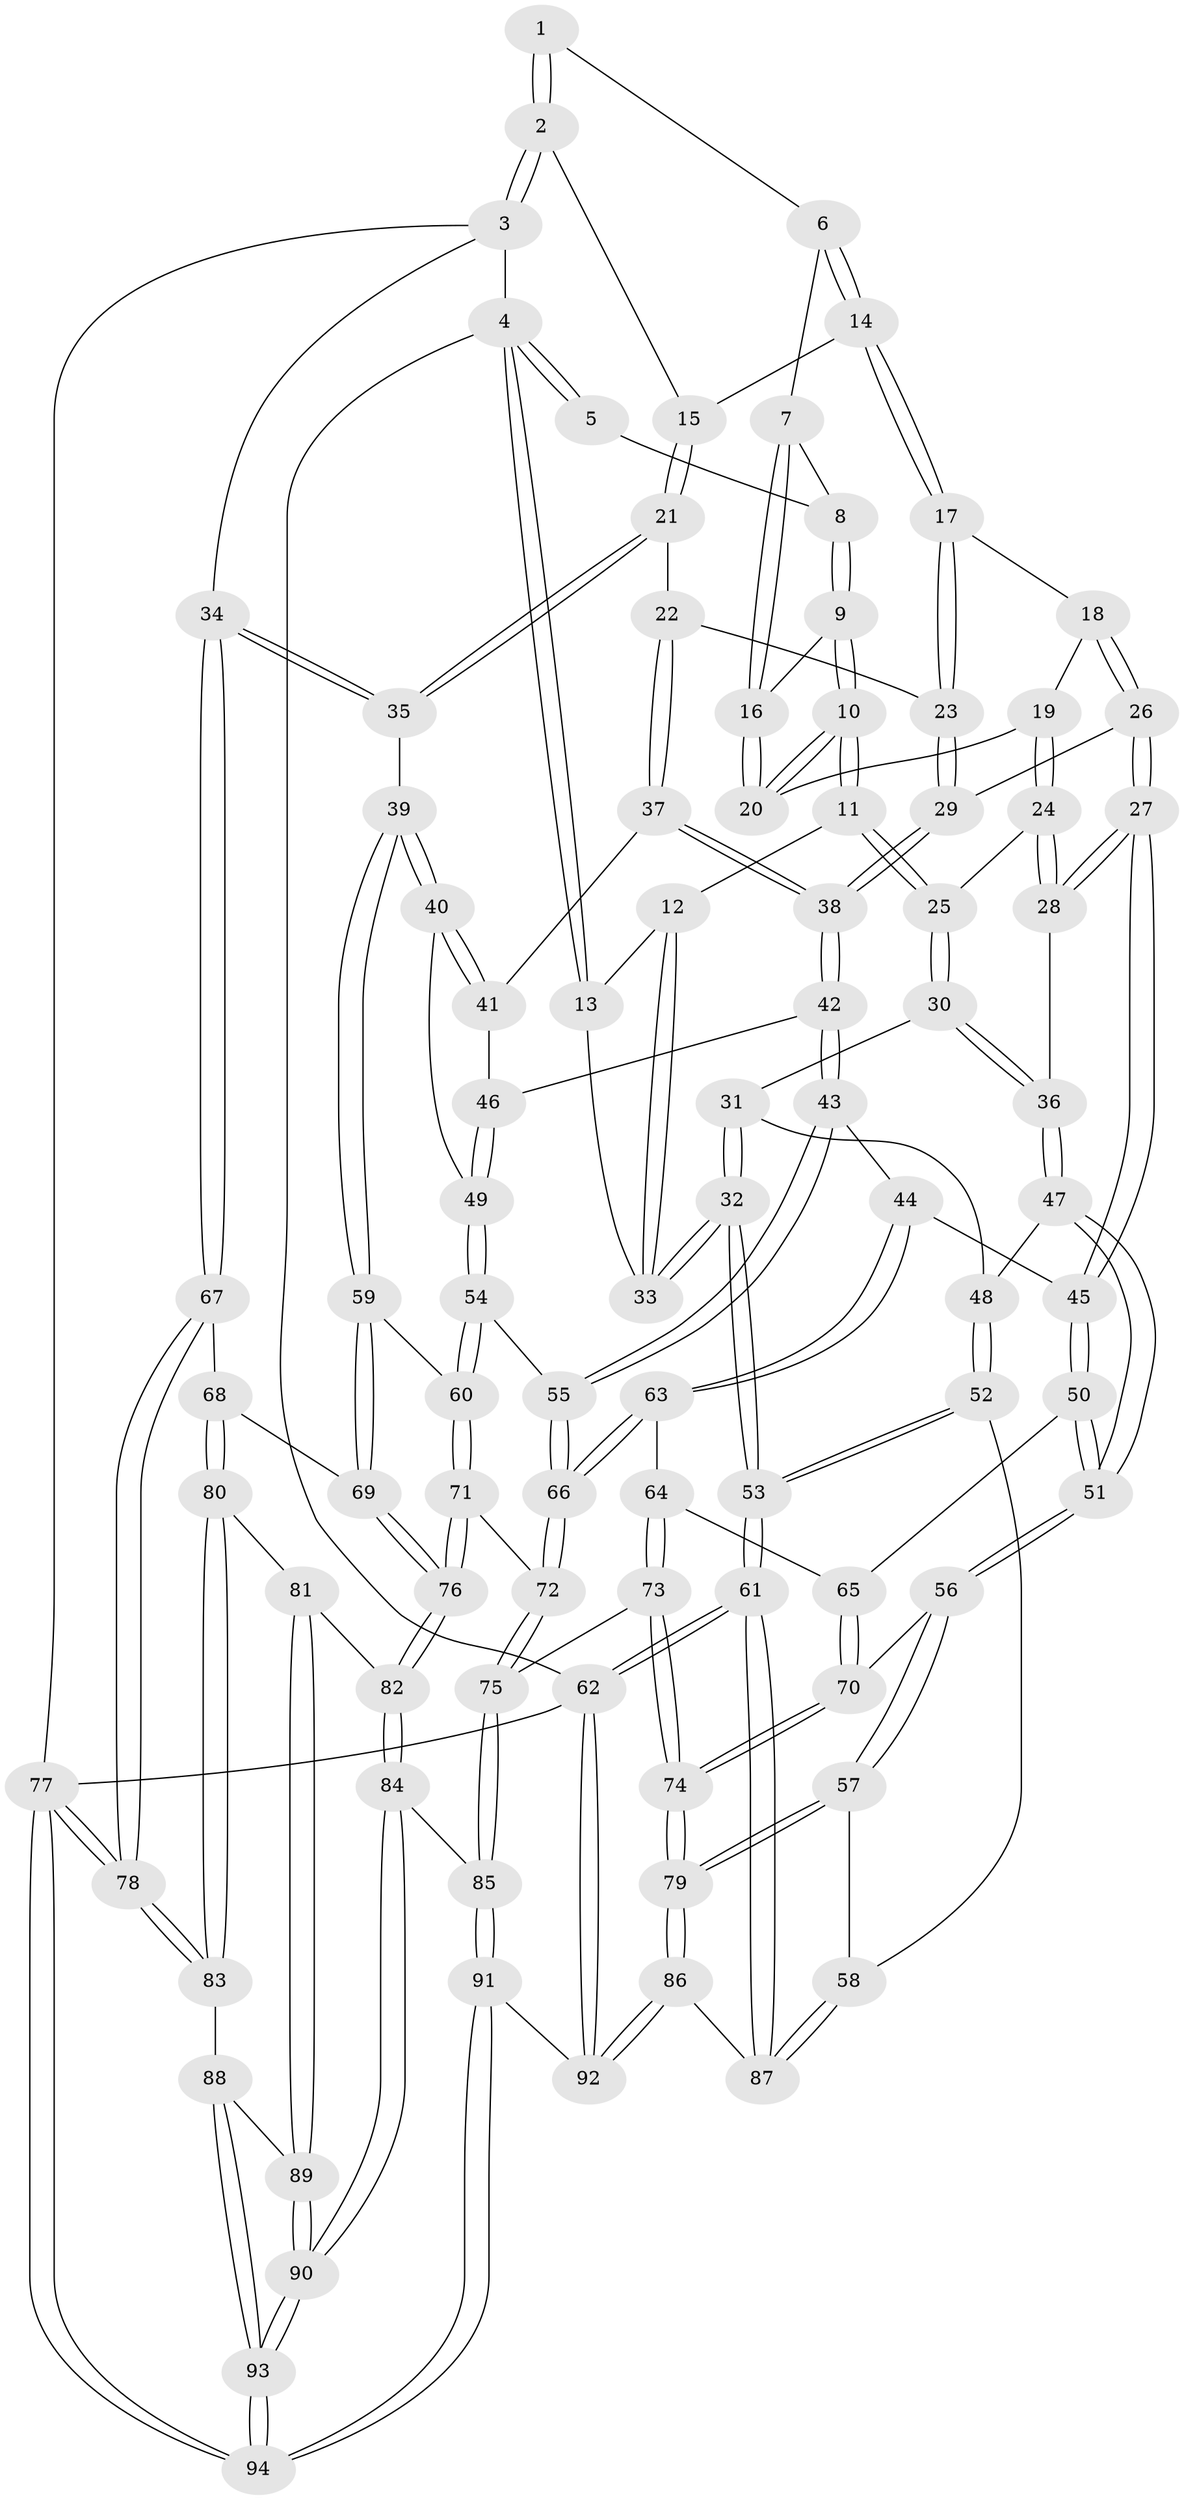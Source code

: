 // coarse degree distribution, {3: 0.5106382978723404, 4: 0.2978723404255319, 2: 0.1276595744680851, 5: 0.0425531914893617, 6: 0.02127659574468085}
// Generated by graph-tools (version 1.1) at 2025/54/03/04/25 22:54:14]
// undirected, 94 vertices, 232 edges
graph export_dot {
  node [color=gray90,style=filled];
  1 [pos="+0.5314172018409291+0"];
  2 [pos="+1+0"];
  3 [pos="+1+0"];
  4 [pos="+0+0"];
  5 [pos="+0.10418588192829492+0"];
  6 [pos="+0.5330573383669632+0"];
  7 [pos="+0.39462651664068155+0.07753140691329219"];
  8 [pos="+0.1110050422417719+0"];
  9 [pos="+0.20279784994967984+0.05055395973571853"];
  10 [pos="+0.1770034775977317+0.1815991197542299"];
  11 [pos="+0.1769637658273675+0.1817485358912199"];
  12 [pos="+0.16224368785326634+0.18138885435474442"];
  13 [pos="+0+0"];
  14 [pos="+0.5743962309408819+0.054026361582602864"];
  15 [pos="+0.8478280389027052+0.041445390593323236"];
  16 [pos="+0.3717920593507702+0.10583567990160161"];
  17 [pos="+0.5884849053057356+0.15894764475994064"];
  18 [pos="+0.4271463822791059+0.19493245707143655"];
  19 [pos="+0.393848950376352+0.18596651182964055"];
  20 [pos="+0.38002322245467546+0.14447434339242304"];
  21 [pos="+0.7728131798169374+0.1962963546385653"];
  22 [pos="+0.656213720554005+0.21570238554362794"];
  23 [pos="+0.607480039511158+0.18429789902327362"];
  24 [pos="+0.38154215222651316+0.19782704987925104"];
  25 [pos="+0.18578967150866585+0.20578630083930355"];
  26 [pos="+0.4668189166628528+0.33905625180923604"];
  27 [pos="+0.3341641729616976+0.3691769662382438"];
  28 [pos="+0.31982401424480883+0.358206878968432"];
  29 [pos="+0.47355110198217965+0.3405891642898746"];
  30 [pos="+0.19186599320135028+0.2826923121046359"];
  31 [pos="+0.07122367293057795+0.35561281346788626"];
  32 [pos="+0+0.3001434593940166"];
  33 [pos="+0+0.2440084422402579"];
  34 [pos="+1+0.41398228473728205"];
  35 [pos="+0.9617785350951197+0.3902105763458822"];
  36 [pos="+0.2649544821297955+0.3469650844891974"];
  37 [pos="+0.6538683385939609+0.3117947711681715"];
  38 [pos="+0.5271717458516852+0.39958364634208027"];
  39 [pos="+0.8195416582549964+0.4407413771024393"];
  40 [pos="+0.7426984907179495+0.4341895199040532"];
  41 [pos="+0.6871687756934938+0.3714712208284688"];
  42 [pos="+0.5325155072565475+0.43854853663567783"];
  43 [pos="+0.5238737719526676+0.4945795215131813"];
  44 [pos="+0.41598118111467836+0.5093524582501138"];
  45 [pos="+0.3635413707331083+0.4882241990481544"];
  46 [pos="+0.6012707508098242+0.4272827101636423"];
  47 [pos="+0.19511202328447172+0.4623067043616571"];
  48 [pos="+0.0967218552576641+0.4291784193196162"];
  49 [pos="+0.6992569102451907+0.47076838543906024"];
  50 [pos="+0.30616171799310515+0.5409796156270401"];
  51 [pos="+0.21383458428861174+0.5913512881131545"];
  52 [pos="+0.0076708027909832+0.6719882797229096"];
  53 [pos="+0+0.69041144384455"];
  54 [pos="+0.649378107453459+0.5280755592825386"];
  55 [pos="+0.5659169777753218+0.5428974539211313"];
  56 [pos="+0.20790501385541518+0.6008651642474957"];
  57 [pos="+0.08262013883516059+0.6738142253563247"];
  58 [pos="+0.04872474091411686+0.6781206538416573"];
  59 [pos="+0.7687664350343084+0.6154790499012128"];
  60 [pos="+0.7157634747194503+0.6080744953461567"];
  61 [pos="+0+1"];
  62 [pos="+0+1"];
  63 [pos="+0.42253385066385185+0.6132509699862289"];
  64 [pos="+0.41555718987284174+0.6255105401154406"];
  65 [pos="+0.37281926298553436+0.6198537201778019"];
  66 [pos="+0.5559987138988491+0.6151493089095966"];
  67 [pos="+1+0.4416354054310193"];
  68 [pos="+0.8554137418780596+0.6980110042811775"];
  69 [pos="+0.8259527590470694+0.689885065864913"];
  70 [pos="+0.3083904836147666+0.6713247466108061"];
  71 [pos="+0.6036344054571491+0.7194409445502497"];
  72 [pos="+0.5733587908515755+0.71778722390726"];
  73 [pos="+0.42600802213458694+0.7925618388305818"];
  74 [pos="+0.4095188595909988+0.8035289032389585"];
  75 [pos="+0.5194415392007729+0.7668303538920612"];
  76 [pos="+0.6946438958230835+0.7618133583154723"];
  77 [pos="+1+1"];
  78 [pos="+1+0.9989057436843156"];
  79 [pos="+0.3553500485119388+0.8843265722686479"];
  80 [pos="+0.8878480136330896+0.782272076559672"];
  81 [pos="+0.7365843661721576+0.8533511385583967"];
  82 [pos="+0.7179221772942059+0.8476531526652196"];
  83 [pos="+0.952279479010184+0.8594021123061062"];
  84 [pos="+0.6725633101607336+0.8963738571399261"];
  85 [pos="+0.6155759451371355+0.9081973679505403"];
  86 [pos="+0.34200143729746624+0.9661398530914376"];
  87 [pos="+0.14135717854416358+0.9037428734241527"];
  88 [pos="+0.8875692755385733+0.8999265008098204"];
  89 [pos="+0.7975383793363139+0.9168239091443618"];
  90 [pos="+0.7485171332840986+1"];
  91 [pos="+0.47238036230651076+1"];
  92 [pos="+0.3804346845198968+1"];
  93 [pos="+0.7508806868852864+1"];
  94 [pos="+0.7507987456019926+1"];
  1 -- 2;
  1 -- 2;
  1 -- 6;
  2 -- 3;
  2 -- 3;
  2 -- 15;
  3 -- 4;
  3 -- 34;
  3 -- 77;
  4 -- 5;
  4 -- 5;
  4 -- 13;
  4 -- 13;
  4 -- 62;
  5 -- 8;
  6 -- 7;
  6 -- 14;
  6 -- 14;
  7 -- 8;
  7 -- 16;
  7 -- 16;
  8 -- 9;
  8 -- 9;
  9 -- 10;
  9 -- 10;
  9 -- 16;
  10 -- 11;
  10 -- 11;
  10 -- 20;
  10 -- 20;
  11 -- 12;
  11 -- 25;
  11 -- 25;
  12 -- 13;
  12 -- 33;
  12 -- 33;
  13 -- 33;
  14 -- 15;
  14 -- 17;
  14 -- 17;
  15 -- 21;
  15 -- 21;
  16 -- 20;
  16 -- 20;
  17 -- 18;
  17 -- 23;
  17 -- 23;
  18 -- 19;
  18 -- 26;
  18 -- 26;
  19 -- 20;
  19 -- 24;
  19 -- 24;
  21 -- 22;
  21 -- 35;
  21 -- 35;
  22 -- 23;
  22 -- 37;
  22 -- 37;
  23 -- 29;
  23 -- 29;
  24 -- 25;
  24 -- 28;
  24 -- 28;
  25 -- 30;
  25 -- 30;
  26 -- 27;
  26 -- 27;
  26 -- 29;
  27 -- 28;
  27 -- 28;
  27 -- 45;
  27 -- 45;
  28 -- 36;
  29 -- 38;
  29 -- 38;
  30 -- 31;
  30 -- 36;
  30 -- 36;
  31 -- 32;
  31 -- 32;
  31 -- 48;
  32 -- 33;
  32 -- 33;
  32 -- 53;
  32 -- 53;
  34 -- 35;
  34 -- 35;
  34 -- 67;
  34 -- 67;
  35 -- 39;
  36 -- 47;
  36 -- 47;
  37 -- 38;
  37 -- 38;
  37 -- 41;
  38 -- 42;
  38 -- 42;
  39 -- 40;
  39 -- 40;
  39 -- 59;
  39 -- 59;
  40 -- 41;
  40 -- 41;
  40 -- 49;
  41 -- 46;
  42 -- 43;
  42 -- 43;
  42 -- 46;
  43 -- 44;
  43 -- 55;
  43 -- 55;
  44 -- 45;
  44 -- 63;
  44 -- 63;
  45 -- 50;
  45 -- 50;
  46 -- 49;
  46 -- 49;
  47 -- 48;
  47 -- 51;
  47 -- 51;
  48 -- 52;
  48 -- 52;
  49 -- 54;
  49 -- 54;
  50 -- 51;
  50 -- 51;
  50 -- 65;
  51 -- 56;
  51 -- 56;
  52 -- 53;
  52 -- 53;
  52 -- 58;
  53 -- 61;
  53 -- 61;
  54 -- 55;
  54 -- 60;
  54 -- 60;
  55 -- 66;
  55 -- 66;
  56 -- 57;
  56 -- 57;
  56 -- 70;
  57 -- 58;
  57 -- 79;
  57 -- 79;
  58 -- 87;
  58 -- 87;
  59 -- 60;
  59 -- 69;
  59 -- 69;
  60 -- 71;
  60 -- 71;
  61 -- 62;
  61 -- 62;
  61 -- 87;
  61 -- 87;
  62 -- 92;
  62 -- 92;
  62 -- 77;
  63 -- 64;
  63 -- 66;
  63 -- 66;
  64 -- 65;
  64 -- 73;
  64 -- 73;
  65 -- 70;
  65 -- 70;
  66 -- 72;
  66 -- 72;
  67 -- 68;
  67 -- 78;
  67 -- 78;
  68 -- 69;
  68 -- 80;
  68 -- 80;
  69 -- 76;
  69 -- 76;
  70 -- 74;
  70 -- 74;
  71 -- 72;
  71 -- 76;
  71 -- 76;
  72 -- 75;
  72 -- 75;
  73 -- 74;
  73 -- 74;
  73 -- 75;
  74 -- 79;
  74 -- 79;
  75 -- 85;
  75 -- 85;
  76 -- 82;
  76 -- 82;
  77 -- 78;
  77 -- 78;
  77 -- 94;
  77 -- 94;
  78 -- 83;
  78 -- 83;
  79 -- 86;
  79 -- 86;
  80 -- 81;
  80 -- 83;
  80 -- 83;
  81 -- 82;
  81 -- 89;
  81 -- 89;
  82 -- 84;
  82 -- 84;
  83 -- 88;
  84 -- 85;
  84 -- 90;
  84 -- 90;
  85 -- 91;
  85 -- 91;
  86 -- 87;
  86 -- 92;
  86 -- 92;
  88 -- 89;
  88 -- 93;
  88 -- 93;
  89 -- 90;
  89 -- 90;
  90 -- 93;
  90 -- 93;
  91 -- 92;
  91 -- 94;
  91 -- 94;
  93 -- 94;
  93 -- 94;
}
